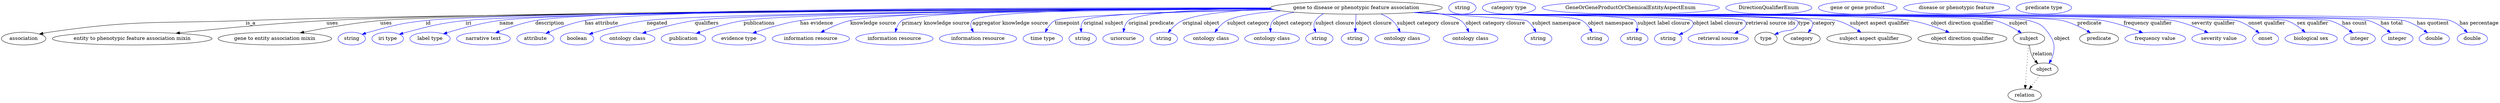 digraph {
	graph [bb="0,0,7013.4,283"];
	node [label="\N"];
	"gene to disease or phenotypic feature association"	[height=0.5,
		label="gene to disease or phenotypic feature association",
		pos="3805.4,265",
		width=6.698];
	association	[height=0.5,
		pos="62.394,178",
		width=1.7332];
	"gene to disease or phenotypic feature association" -> association	[label=is_a,
		lp="700.39,221.5",
		pos="e,106.72,190.73 3565.9,262.82 2936.5,259.47 1245.9,248.85 686.39,229 440.78,220.29 377.56,231.7 134.39,196 128.61,195.15 122.62,\
194.07 116.66,192.86"];
	"entity to phenotypic feature association mixin"	[height=0.5,
		pos="367.39,178",
		width=6.2286];
	"gene to disease or phenotypic feature association" -> "entity to phenotypic feature association mixin"	[label=uses,
		lp="929.89,221.5",
		pos="e,490.53,193.08 3565,263.55 2967.5,262.02 1426.5,255.56 913.39,229 772.24,221.69 611.14,206.04 500.72,194.18"];
	"gene to entity association mixin"	[height=0.5,
		pos="768.39,178",
		width=4.4232];
	"gene to disease or phenotypic feature association" -> "gene to entity association mixin"	[label=uses,
		lp="1080.9,221.5",
		pos="e,839.47,194.18 3565.6,263.06 2943.5,260.32 1309.2,251.1 1064.4,229 991.16,222.39 908.74,207.88 849.51,196.18"];
	id	[color=blue,
		height=0.5,
		label=string,
		pos="984.39,178",
		width=1.0652];
	"gene to disease or phenotypic feature association" -> id	[color=blue,
		label=id,
		lp="1199.4,221.5",
		pos="e,1013.4,189.98 3565,263.39 2963.4,261.48 1423.8,254.18 1192.4,229 1120.2,221.15 1102.3,215.5 1032.4,196 1029.3,195.13 1026.1,194.17 \
1022.9,193.15",
		style=solid];
	iri	[color=blue,
		height=0.5,
		label="iri type",
		pos="1085.4,178",
		width=1.2277];
	"gene to disease or phenotypic feature association" -> iri	[color=blue,
		label=iri,
		lp="1312.4,221.5",
		pos="e,1118.3,190.2 3565.5,263.13 2982.9,260.67 1524.7,252.24 1304.4,229 1229.6,221.11 1211.2,214.85 1138.4,196 1135,195.13 1131.5,194.16 \
1128.1,193.15",
		style=solid];
	name	[color=blue,
		height=0.5,
		label="label type",
		pos="1204.4,178",
		width=1.5707];
	"gene to disease or phenotypic feature association" -> name	[color=blue,
		label=name,
		lp="1419.4,221.5",
		pos="e,1242,191.48 3564.7,263.72 2997.6,262.6 1609.4,256.99 1399.4,229 1348.1,222.16 1290.9,206.5 1251.8,194.51",
		style=solid];
	description	[color=blue,
		height=0.5,
		label="narrative text",
		pos="1354.4,178",
		width=2.0943];
	"gene to disease or phenotypic feature association" -> description	[color=blue,
		label=description,
		lp="1539.9,221.5",
		pos="e,1388.4,194.19 3564.1,264.65 3013.9,265.52 1698.2,263.86 1499.4,229 1464.3,222.85 1426.3,209.48 1398,198.11",
		style=solid];
	"has attribute"	[color=blue,
		height=0.5,
		label=attribute,
		pos="1499.4,178",
		width=1.4443];
	"gene to disease or phenotypic feature association" -> "has attribute"	[color=blue,
		label="has attribute",
		lp="1685.4,221.5",
		pos="e,1529,192.87 3564.3,264.56 3038.9,265.15 1823.2,262.77 1638.4,229 1603.4,222.61 1565.6,208.47 1538.2,196.86",
		style=solid];
	negated	[color=blue,
		height=0.5,
		label=boolean,
		pos="1616.4,178",
		width=1.2999];
	"gene to disease or phenotypic feature association" -> negated	[color=blue,
		label=negated,
		lp="1840.4,221.5",
		pos="e,1650.4,190.52 3566.2,262.67 3074.3,259.52 1980.9,250.22 1811.4,229 1758.4,222.37 1699.3,205.86 1660.2,193.61",
		style=solid];
	qualifiers	[color=blue,
		height=0.5,
		label="ontology class",
		pos="1757.4,178",
		width=2.1304];
	"gene to disease or phenotypic feature association" -> qualifiers	[color=blue,
		label=qualifiers,
		lp="1979.9,221.5",
		pos="e,1799.2,193.16 3566,262.69 3099.9,259.68 2102.3,250.77 1946.4,229 1899,222.39 1846.5,207.91 1808.9,196.22",
		style=solid];
	publications	[color=blue,
		height=0.5,
		label=publication,
		pos="1914.4,178",
		width=1.7332];
	"gene to disease or phenotypic feature association" -> publications	[color=blue,
		label=publications,
		lp="2127.4,221.5",
		pos="e,1950.7,192.81 3565.9,262.68 3127,259.73 2225.5,251.06 2083.4,229 2040.7,222.38 1993.8,207.87 1960.2,196.18",
		style=solid];
	"has evidence"	[color=blue,
		height=0.5,
		label="evidence type",
		pos="2070.4,178",
		width=2.0943];
	"gene to disease or phenotypic feature association" -> "has evidence"	[color=blue,
		label="has evidence",
		lp="2288.9,221.5",
		pos="e,2109.4,193.49 3567.1,262.08 3161.7,258.3 2369.2,248.51 2242.4,229 2199.9,222.46 2153.1,208.39 2119,196.83",
		style=solid];
	"knowledge source"	[color=blue,
		height=0.5,
		label="information resource",
		pos="2272.4,178",
		width=3.015];
	"gene to disease or phenotypic feature association" -> "knowledge source"	[color=blue,
		label="knowledge source",
		lp="2447.9,221.5",
		pos="e,2300.5,195.46 3565.1,263.28 3189.7,261.36 2494.9,254.4 2383.4,229 2357.5,223.11 2330.4,210.99 2309.4,200.16",
		style=solid];
	"primary knowledge source"	[color=blue,
		height=0.5,
		label="information resource",
		pos="2507.4,178",
		width=3.015];
	"gene to disease or phenotypic feature association" -> "primary knowledge source"	[color=blue,
		label="primary knowledge source",
		lp="2623.4,221.5",
		pos="e,2509.8,196.4 3564.4,264.08 3206.1,263.24 2570.3,257.69 2528.4,229 2520.6,223.67 2515.7,214.84 2512.6,206.08",
		style=solid];
	"aggregator knowledge source"	[color=blue,
		height=0.5,
		label="information resource",
		pos="2742.4,178",
		width=3.015];
	"gene to disease or phenotypic feature association" -> "aggregator knowledge source"	[color=blue,
		label="aggregator knowledge source",
		lp="2832.9,221.5",
		pos="e,2729.2,196.26 3564.2,264.56 3255,264.07 2755.1,258.65 2726.4,229 2720.2,222.56 2721.1,213.68 2724.6,205.19",
		style=solid];
	timepoint	[color=blue,
		height=0.5,
		label="time type",
		pos="2924.4,178",
		width=1.5346];
	"gene to disease or phenotypic feature association" -> timepoint	[color=blue,
		label=timepoint,
		lp="2993.4,221.5",
		pos="e,2931.1,196.1 3575.4,259.58 3333.8,254.17 2985.1,243.85 2958.4,229 2948.8,223.64 2941.3,214.27 2935.9,205.08",
		style=solid];
	"original subject"	[color=blue,
		height=0.5,
		label=string,
		pos="3036.4,178",
		width=1.0652];
	"gene to disease or phenotypic feature association" -> "original subject"	[color=blue,
		label="original subject",
		lp="3095.4,221.5",
		pos="e,3032.2,196.19 3570.8,260.81 3352.6,256.68 3058.3,247.68 3039.4,229 3033.5,223.16 3031.6,214.71 3031.5,206.41",
		style=solid];
	"original predicate"	[color=blue,
		height=0.5,
		label=uriorcurie,
		pos="3150.4,178",
		width=1.5887];
	"gene to disease or phenotypic feature association" -> "original predicate"	[color=blue,
		label="original predicate",
		lp="3228.9,221.5",
		pos="e,3150.8,196.14 3564.5,264.01 3396.5,261.8 3197,253.85 3165.4,229 3158.3,223.44 3154.5,214.68 3152.4,206.04",
		style=solid];
	"original object"	[color=blue,
		height=0.5,
		label=string,
		pos="3264.4,178",
		width=1.0652];
	"gene to disease or phenotypic feature association" -> "original object"	[color=blue,
		label="original object",
		lp="3368.9,221.5",
		pos="e,3276.4,195.13 3568,261.84 3467.1,257.88 3362.5,248.84 3317.4,229 3304.2,223.22 3292.3,212.72 3283.1,202.83",
		style=solid];
	"subject category"	[color=blue,
		height=0.5,
		label="ontology class",
		pos="3397.4,178",
		width=2.1304];
	"gene to disease or phenotypic feature association" -> "subject category"	[color=blue,
		label="subject category",
		lp="3501.9,221.5",
		pos="e,3407.7,195.96 3592.9,256.42 3529.8,251.37 3470.1,242.97 3442.4,229 3431.1,223.31 3421.3,213.48 3413.8,204.04",
		style=solid];
	"object category"	[color=blue,
		height=0.5,
		label="ontology class",
		pos="3568.4,178",
		width=2.1304];
	"gene to disease or phenotypic feature association" -> "object category"	[color=blue,
		label="object category",
		lp="3626.9,221.5",
		pos="e,3564.4,196.39 3631.1,252.49 3603.8,247.29 3581.3,239.8 3571.4,229 3565.9,222.96 3564,214.59 3563.8,206.43",
		style=solid];
	"subject closure"	[color=blue,
		height=0.5,
		label=string,
		pos="3701.4,178",
		width=1.0652];
	"gene to disease or phenotypic feature association" -> "subject closure"	[color=blue,
		label="subject closure",
		lp="3744.9,221.5",
		pos="e,3691.4,195.72 3713.1,248.32 3704.3,243.44 3696.4,237.13 3690.4,229 3685.4,222.2 3685.6,213.53 3687.9,205.34",
		style=solid];
	"object closure"	[color=blue,
		height=0.5,
		label=string,
		pos="3801.4,178",
		width=1.0652];
	"gene to disease or phenotypic feature association" -> "object closure"	[color=blue,
		label="object closure",
		lp="3854.4,221.5",
		pos="e,3802.2,196.18 3804.6,246.8 3804,235.16 3803.3,219.55 3802.7,206.24",
		style=solid];
	"subject category closure"	[color=blue,
		height=0.5,
		label="ontology class",
		pos="3934.4,178",
		width=2.1304];
	"gene to disease or phenotypic feature association" -> "subject category closure"	[color=blue,
		label="subject category closure",
		lp="4006.9,221.5",
		pos="e,3928.3,196.41 3874.5,247.66 3885.9,242.9 3897.1,236.8 3906.4,229 3913.8,222.78 3919.6,214.06 3924,205.64",
		style=solid];
	"object category closure"	[color=blue,
		height=0.5,
		label="ontology class",
		pos="4126.4,178",
		width=2.1304];
	"gene to disease or phenotypic feature association" -> "object category closure"	[color=blue,
		label="object category closure",
		lp="4195.9,221.5",
		pos="e,4121.3,196.21 3998.7,254.22 4041.9,249.03 4080.3,241.11 4098.4,229 4106.8,223.39 4112.9,214.39 4117.3,205.56",
		style=solid];
	"subject namespace"	[color=blue,
		height=0.5,
		label=string,
		pos="4316.4,178",
		width=1.0652];
	"gene to disease or phenotypic feature association" -> "subject namespace"	[color=blue,
		label="subject namespace",
		lp="4367.4,221.5",
		pos="e,4309.9,195.96 3976.9,252.31 4112.7,242.92 4280,231 4283.4,229 4292.8,223.48 4300.1,214.07 4305.3,204.9",
		style=solid];
	"object namespace"	[color=blue,
		height=0.5,
		label=string,
		pos="4475.4,178",
		width=1.0652];
	"gene to disease or phenotypic feature association" -> "object namespace"	[color=blue,
		label="object namespace",
		lp="4520.4,221.5",
		pos="e,4468,196.1 3973.5,252.08 4000.8,250.28 4028.9,248.52 4055.4,247 4098,244.55 4401.8,249.36 4439.4,229 4449.4,223.59 4457.3,214.08 \
4463.1,204.79",
		style=solid];
	"subject label closure"	[color=blue,
		height=0.5,
		label=string,
		pos="4586.4,178",
		width=1.0652];
	"gene to disease or phenotypic feature association" -> "subject label closure"	[color=blue,
		label="subject label closure",
		lp="4669.4,221.5",
		pos="e,4592.7,196.06 3971.4,251.91 3999.4,250.1 4028.2,248.38 4055.4,247 4085,245.49 4567.8,250.3 4588.4,229 4594.2,222.96 4595.4,214.35 \
4594.5,205.97",
		style=solid];
	"object label closure"	[color=blue,
		height=0.5,
		label=string,
		pos="4681.4,178",
		width=1.0652];
	"gene to disease or phenotypic feature association" -> "object label closure"	[color=blue,
		label="object label closure",
		lp="4821.9,221.5",
		pos="e,4712.3,189.12 3970.1,251.82 3998.5,250 4027.8,248.3 4055.4,247 4074.6,246.1 4734,242.77 4747.4,229 4760.8,215.28 4742.3,202.29 \
4721.6,192.99",
		style=solid];
	"retrieval source ids"	[color=blue,
		height=0.5,
		label="retrieval source",
		pos="4822.4,178",
		width=2.347];
	"gene to disease or phenotypic feature association" -> "retrieval source ids"	[color=blue,
		label="retrieval source ids",
		lp="4969.9,221.5",
		pos="e,4868.4,193.15 3969.1,251.78 3997.8,249.94 4027.5,248.25 4055.4,247 4078.7,245.96 4879.1,245.68 4895.4,229 4907.2,216.89 4895.3,\
205.94 4877.9,197.39",
		style=solid];
	type	[height=0.5,
		pos="4956.4,178",
		width=0.86659];
	"gene to disease or phenotypic feature association" -> type	[color=blue,
		label=type,
		lp="5063.4,221.5",
		pos="e,4981.1,189.33 3968.7,251.72 3997.6,249.89 4027.4,248.21 4055.4,247 4082.8,245.82 5024.2,248.59 5043.4,229 5048.1,224.24 5047.2,\
219.51 5043.4,214 5031,195.87 5017.8,204.2 4997.4,196 4995.2,195.1 4992.9,194.17 4990.6,193.22",
		style=solid];
	category	[height=0.5,
		pos="5057.4,178",
		width=1.4263];
	"gene to disease or phenotypic feature association" -> category	[color=blue,
		label=category,
		lp="5119.9,221.5",
		pos="e,5074.9,194.94 3968.4,251.73 3997.4,249.88 4027.3,248.2 4055.4,247 4083.9,245.78 5063.4,249.37 5083.4,229 5090.6,221.63 5087.5,\
211.82 5081.3,202.85",
		style=solid];
	"subject aspect qualifier"	[height=0.5,
		pos="5245.4,178",
		width=3.3039];
	"gene to disease or phenotypic feature association" -> "subject aspect qualifier"	[color=blue,
		label="subject aspect qualifier",
		lp="5275.9,221.5",
		pos="e,5222.7,195.76 3968.4,251.7 3997.4,249.86 4027.3,248.19 4055.4,247 4116.5,244.43 5096.4,244.81 5155.4,229 5176.2,223.42 5197.4,\
211.99 5214,201.47",
		style=solid];
	"object direction qualifier"	[height=0.5,
		pos="5507.4,178",
		width=3.4664];
	"gene to disease or phenotypic feature association" -> "object direction qualifier"	[color=blue,
		label="object direction qualifier",
		lp="5508.4,221.5",
		pos="e,5471,195.3 3967.7,251.68 3996.9,249.83 4027,248.16 4055.4,247 4200.6,241.07 5220.2,254.16 5363.4,229 5397.2,223.06 5433.7,210.3 \
5461.5,199.16",
		style=solid];
	subject	[height=0.5,
		pos="5694.4,178",
		width=1.2277];
	"gene to disease or phenotypic feature association" -> subject	[color=blue,
		label=subject,
		lp="5664.4,221.5",
		pos="e,5673.2,194.09 3967.4,251.65 3996.7,249.8 4026.9,248.13 4055.4,247 4141.2,243.59 5517.2,250.26 5600.4,229 5623.3,223.15 5646.7,\
210.69 5664.5,199.67",
		style=solid];
	object	[height=0.5,
		pos="5737.4,91",
		width=1.0832];
	"gene to disease or phenotypic feature association" -> object	[color=blue,
		label=object,
		lp="5787.4,178",
		pos="e,5750.8,108.09 3967.4,251.64 3996.7,249.78 4026.9,248.12 4055.4,247 4146.4,243.41 5607,254.51 5694.4,229 5721,221.23 5731.2,218.5 \
5747.4,196 5765.7,170.69 5769.3,156.9 5760.4,127 5759.4,123.55 5757.9,120.13 5756.1,116.85",
		style=solid];
	predicate	[height=0.5,
		pos="5891.4,178",
		width=1.5165];
	"gene to disease or phenotypic feature association" -> predicate	[color=blue,
		label=predicate,
		lp="5864.4,221.5",
		pos="e,5867.6,194.35 3967,251.64 3996.4,249.79 4026.8,248.12 4055.4,247 4151.6,243.23 5694.7,251.06 5788.4,229 5813.3,223.14 5839.2,210.55 \
5858.8,199.47",
		style=solid];
	"frequency qualifier"	[color=blue,
		height=0.5,
		label="frequency value",
		pos="6049.4,178",
		width=2.3651];
	"gene to disease or phenotypic feature association" -> "frequency qualifier"	[color=blue,
		label="frequency qualifier",
		lp="6028.4,221.5",
		pos="e,6014.3,194.49 3967,251.63 3996.4,249.77 4026.8,248.11 4055.4,247 4157.9,243.02 5801.2,246.24 5902.4,229 5937.8,222.96 5976.3,209.63 \
6004.9,198.26",
		style=solid];
	"severity qualifier"	[color=blue,
		height=0.5,
		label="severity value",
		pos="6228.4,178",
		width=2.1123];
	"gene to disease or phenotypic feature association" -> "severity qualifier"	[color=blue,
		label="severity qualifier",
		lp="6212.4,221.5",
		pos="e,6197.8,194.62 3967,251.61 3996.4,249.75 4026.8,248.1 4055.4,247 4168.9,242.64 5988.8,250.52 6100.4,229 6131,223.09 6163.7,210.19 \
6188.4,198.97",
		style=solid];
	"onset qualifier"	[color=blue,
		height=0.5,
		label=onset,
		pos="6358.4,178",
		width=1.011];
	"gene to disease or phenotypic feature association" -> "onset qualifier"	[color=blue,
		label="onset qualifier",
		lp="6362.9,221.5",
		pos="e,6340.8,193.85 3966.7,251.61 3996.2,249.75 4026.7,248.09 4055.4,247 4117.1,244.66 6218.1,246.09 6277.4,229 6297.4,223.22 6317.4,\
210.99 6332.5,200.07",
		style=solid];
	"sex qualifier"	[color=blue,
		height=0.5,
		label="biological sex",
		pos="6486.4,178",
		width=2.0401];
	"gene to disease or phenotypic feature association" -> "sex qualifier"	[color=blue,
		label="sex qualifier",
		lp="6491.4,221.5",
		pos="e,6470,195.76 3966.7,251.6 3996.2,249.74 4026.7,248.08 4055.4,247 4121,244.52 6356.1,249.7 6418.4,229 6434.6,223.63 6450,212.84 \
6462.2,202.65",
		style=solid];
	"has count"	[color=blue,
		height=0.5,
		label=integer,
		pos="6622.4,178",
		width=1.2277];
	"gene to disease or phenotypic feature association" -> "has count"	[color=blue,
		label="has count",
		lp="6608.4,221.5",
		pos="e,6603.7,194.34 3966.7,251.59 3996.2,249.73 4026.7,248.08 4055.4,247 4124.3,244.41 6473,247.72 6539.4,229 6559.6,223.32 6579.8,211.33 \
6595.2,200.51",
		style=solid];
	"has total"	[color=blue,
		height=0.5,
		label=integer,
		pos="6728.4,178",
		width=1.2277];
	"gene to disease or phenotypic feature association" -> "has total"	[color=blue,
		label="has total",
		lp="6712.9,221.5",
		pos="e,6709.9,194.58 3966.7,251.58 3996.2,249.72 4026.7,248.07 4055.4,247 4127.3,244.31 6578.2,248.9 6647.4,229 6667,223.35 6686.6,211.48 \
6701.6,200.73",
		style=solid];
	"has quotient"	[color=blue,
		height=0.5,
		label=double,
		pos="6832.4,178",
		width=1.1735];
	"gene to disease or phenotypic feature association" -> "has quotient"	[color=blue,
		label="has quotient",
		lp="6828.4,221.5",
		pos="e,6813.4,194.34 3966.4,251.6 3996,249.73 4026.6,248.07 4055.4,247 4130.1,244.21 6676.3,249.08 6748.4,229 6768.9,223.27 6789.6,211.11 \
6805.2,200.22",
		style=solid];
	"has percentage"	[color=blue,
		height=0.5,
		label=double,
		pos="6939.4,178",
		width=1.1735];
	"gene to disease or phenotypic feature association" -> "has percentage"	[color=blue,
		label="has percentage",
		lp="6958.4,221.5",
		pos="e,6925.4,195.01 3966.4,251.59 3996,249.72 4026.6,248.07 4055.4,247 4133.7,244.09 6803.6,255.33 6877.4,229 6892.7,223.54 6907,212.56 \
6918,202.28",
		style=solid];
	association_type	[color=blue,
		height=0.5,
		label=string,
		pos="4102.4,265",
		width=1.0652];
	association_category	[color=blue,
		height=0.5,
		label="category type",
		pos="4233.4,265",
		width=2.0762];
	"gene to disease or phenotypic feature association_subject aspect qualifier"	[color=blue,
		height=0.5,
		label=GeneOrGeneProductOrChemicalEntityAspectEnum,
		pos="4575.4,265",
		width=6.9147];
	"gene to disease or phenotypic feature association_object direction qualifier"	[color=blue,
		height=0.5,
		label=DirectionQualifierEnum,
		pos="4963.4,265",
		width=3.358];
	subject -> object	[label=relation,
		lp="5732.4,134.5",
		pos="e,5719.5,107.23 5695.5,159.55 5696.7,149.57 5699.2,137.07 5704.4,127 5706.6,122.68 5709.5,118.52 5712.7,114.66"];
	relation	[height=0.5,
		pos="5682.4,18",
		width=1.2999];
	subject -> relation	[pos="e,5683.7,36.188 5693.1,159.79 5691,132.48 5687,78.994 5684.5,46.38",
		style=dotted];
	"gene to disease or phenotypic feature association_subject"	[color=blue,
		height=0.5,
		label="gene or gene product",
		pos="5212.4,265",
		width=3.0692];
	object -> relation	[pos="e,5695.2,35.54 5724.9,73.889 5718,64.939 5709.2,53.617 5701.4,43.584",
		style=dotted];
	"gene to disease or phenotypic feature association_object"	[color=blue,
		height=0.5,
		label="disease or phenotypic feature",
		pos="5489.4,265",
		width=4.1344];
	"gene to disease or phenotypic feature association_predicate"	[color=blue,
		height=0.5,
		label="predicate type",
		pos="5734.4,265",
		width=2.1665];
}
